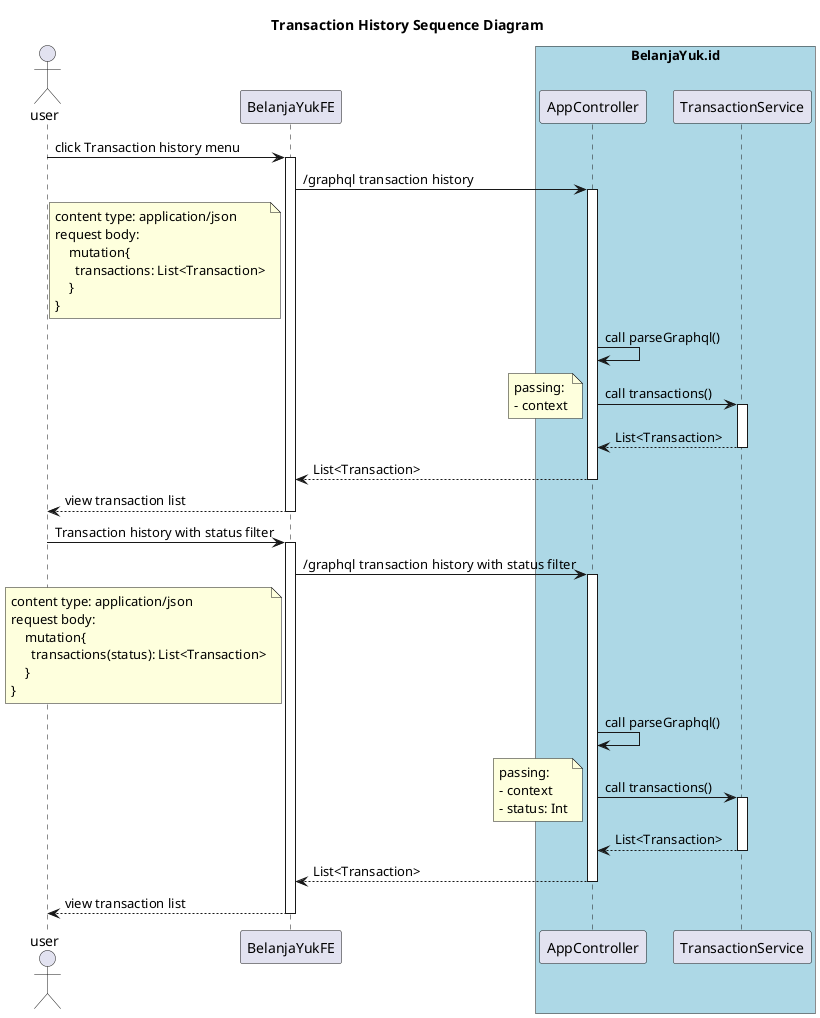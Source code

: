 @startuml
title: Transaction History Sequence Diagram
actor user
participant BelanjaYukFE
box "BelanjaYuk.id" #LightBlue
participant AppController
participant TransactionService
end box

user -> BelanjaYukFE ++ : click Transaction history menu
BelanjaYukFE -> AppController ++ : /graphql transaction history
    note left of BelanjaYukFE
    content type: application/json
    request body:
        mutation{
          transactions: List<Transaction>
        }
    }
    end note
AppController -> AppController : call parseGraphql()
AppController -> TransactionService ++ : call transactions()
    note left
    passing:
    - context
    end note
TransactionService --> AppController -- : List<Transaction>
AppController --> BelanjaYukFE -- : List<Transaction>
BelanjaYukFE --> user -- : view transaction list

user -> BelanjaYukFE ++ : Transaction history with status filter
BelanjaYukFE -> AppController ++ : /graphql transaction history with status filter
    note left of BelanjaYukFE
    content type: application/json
    request body:
        mutation{
          transactions(status): List<Transaction>
        }
    }
    end note
AppController -> AppController : call parseGraphql()
AppController -> TransactionService ++ : call transactions()
    note left
    passing:
    - context
    - status: Int
    end note
TransactionService --> AppController -- : List<Transaction>
AppController --> BelanjaYukFE -- : List<Transaction>
BelanjaYukFE --> user -- : view transaction list
@enduml